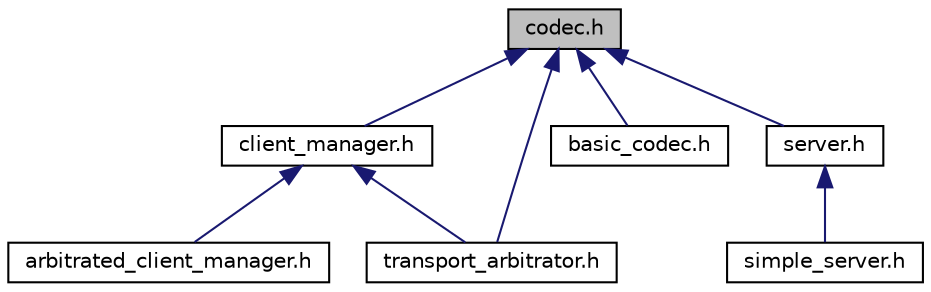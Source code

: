 digraph "codec.h"
{
  edge [fontname="Helvetica",fontsize="10",labelfontname="Helvetica",labelfontsize="10"];
  node [fontname="Helvetica",fontsize="10",shape=record];
  Node1 [label="codec.h",height=0.2,width=0.4,color="black", fillcolor="grey75", style="filled", fontcolor="black"];
  Node1 -> Node2 [dir="back",color="midnightblue",fontsize="10",style="solid",fontname="Helvetica"];
  Node2 [label="client_manager.h",height=0.2,width=0.4,color="black", fillcolor="white", style="filled",URL="$client__manager_8h.html"];
  Node2 -> Node3 [dir="back",color="midnightblue",fontsize="10",style="solid",fontname="Helvetica"];
  Node3 [label="arbitrated_client_manager.h",height=0.2,width=0.4,color="black", fillcolor="white", style="filled",URL="$arbitrated__client__manager_8h.html"];
  Node2 -> Node4 [dir="back",color="midnightblue",fontsize="10",style="solid",fontname="Helvetica"];
  Node4 [label="transport_arbitrator.h",height=0.2,width=0.4,color="black", fillcolor="white", style="filled",URL="$transport__arbitrator_8h.html"];
  Node1 -> Node4 [dir="back",color="midnightblue",fontsize="10",style="solid",fontname="Helvetica"];
  Node1 -> Node5 [dir="back",color="midnightblue",fontsize="10",style="solid",fontname="Helvetica"];
  Node5 [label="basic_codec.h",height=0.2,width=0.4,color="black", fillcolor="white", style="filled",URL="$basic__codec_8h.html"];
  Node1 -> Node6 [dir="back",color="midnightblue",fontsize="10",style="solid",fontname="Helvetica"];
  Node6 [label="server.h",height=0.2,width=0.4,color="black", fillcolor="white", style="filled",URL="$server_8h.html"];
  Node6 -> Node7 [dir="back",color="midnightblue",fontsize="10",style="solid",fontname="Helvetica"];
  Node7 [label="simple_server.h",height=0.2,width=0.4,color="black", fillcolor="white", style="filled",URL="$simple__server_8h.html"];
}
